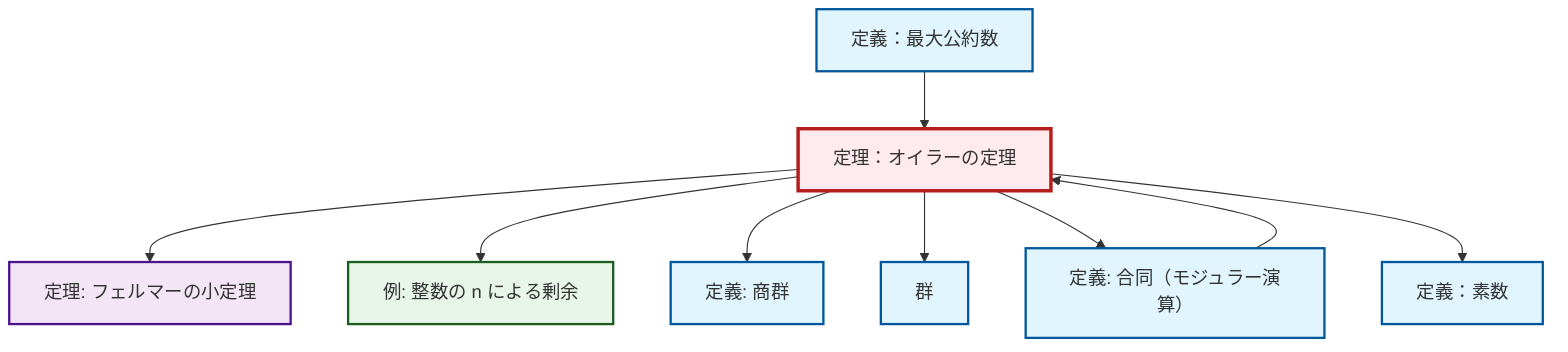 graph TD
    classDef definition fill:#e1f5fe,stroke:#01579b,stroke-width:2px
    classDef theorem fill:#f3e5f5,stroke:#4a148c,stroke-width:2px
    classDef axiom fill:#fff3e0,stroke:#e65100,stroke-width:2px
    classDef example fill:#e8f5e9,stroke:#1b5e20,stroke-width:2px
    classDef current fill:#ffebee,stroke:#b71c1c,stroke-width:3px
    thm-fermat-little["定理: フェルマーの小定理"]:::theorem
    def-group["群"]:::definition
    ex-quotient-integers-mod-n["例: 整数の n による剰余"]:::example
    def-gcd["定義：最大公約数"]:::definition
    def-prime["定義：素数"]:::definition
    def-congruence["定義: 合同（モジュラー演算）"]:::definition
    thm-euler["定理：オイラーの定理"]:::theorem
    def-quotient-group["定義: 商群"]:::definition
    thm-euler --> thm-fermat-little
    thm-euler --> ex-quotient-integers-mod-n
    def-congruence --> thm-euler
    thm-euler --> def-quotient-group
    thm-euler --> def-group
    def-gcd --> thm-euler
    thm-euler --> def-congruence
    thm-euler --> def-prime
    class thm-euler current
